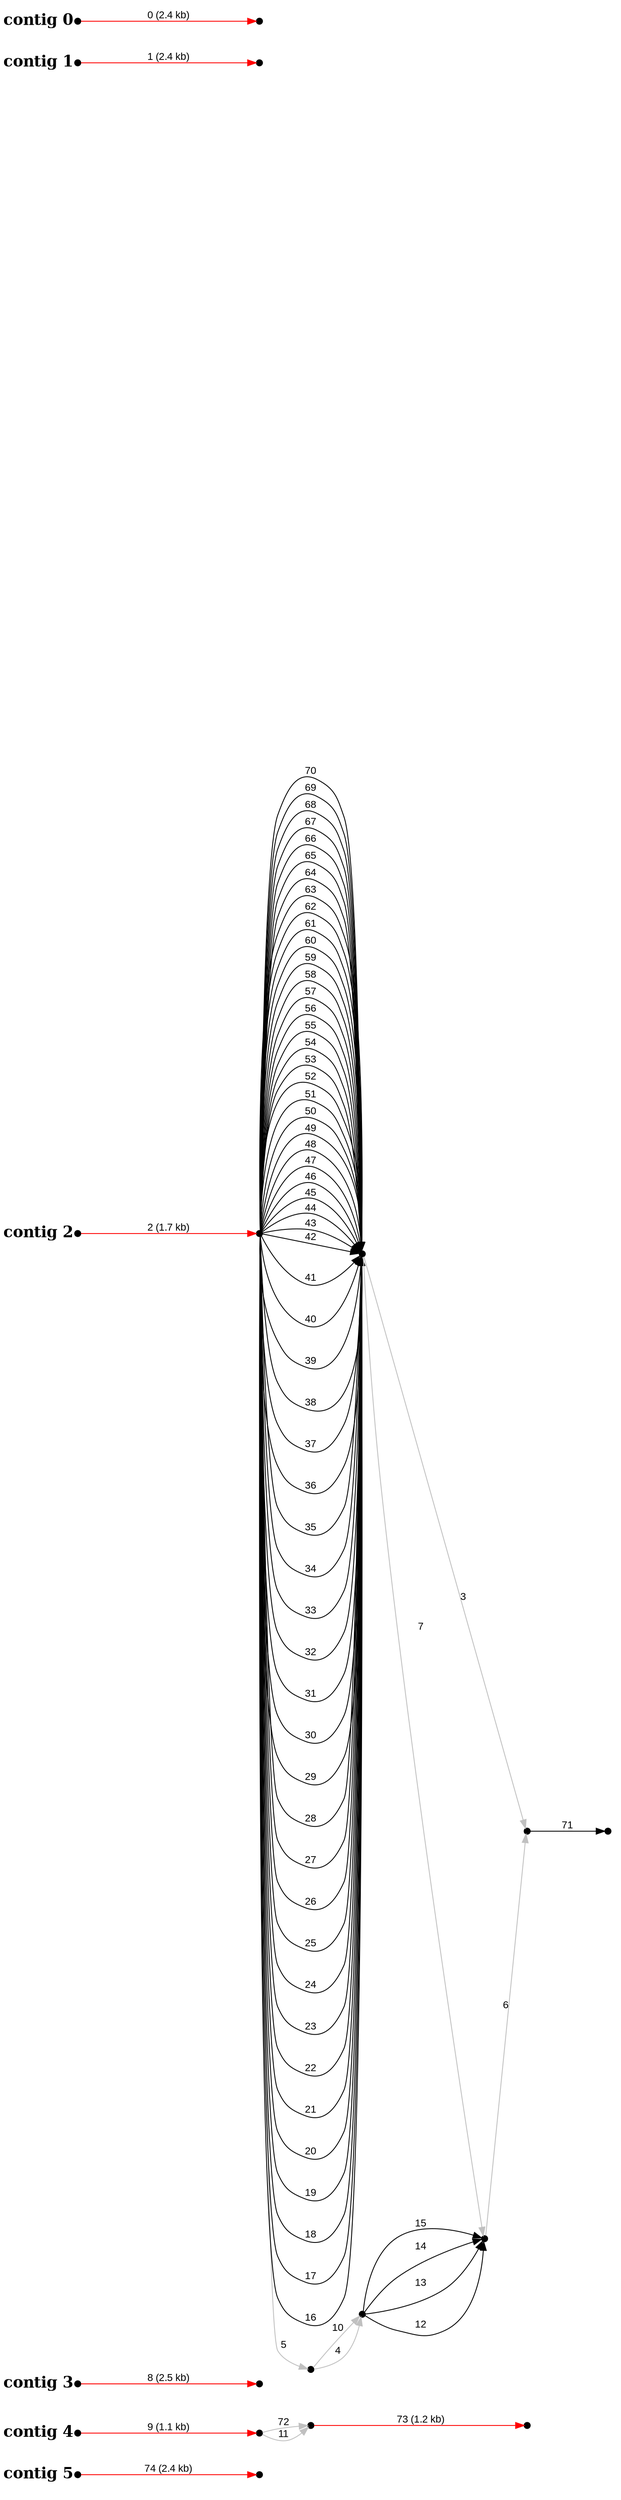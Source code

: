 digraph G {

node [width=0.1,height=0.1,fontsize=10,shape=point];
edge [fontsize=12,penwidth=1,arrowsize=1,fontname=Arial];
margin=1.0;
rankdir=LR;
labeljust=l;
margin=0;

subgraph cluster5 {
color=white;
19 -> 18 [minlen=4,color=red,label="74 (2.4 kb)",taillabel="contig 5",labelangle=180,weight=10000,labeldistance=5,labelfontsize=18,labelfontname="Times-Bold"];
}

subgraph cluster4 {
color=white;
14 -> 15 [minlen=4,color=red,label="9 (1.1 kb)",taillabel="contig 4",labelangle=180,weight=10000,labeldistance=5,labelfontsize=18,labelfontname="Times-Bold"];
15 -> 16 [minlen=1,color=gray,label="11"];
15 -> 16 [minlen=1,color=gray,label="72"];
16 -> 17 [minlen=4,color=red,label="73 (1.2 kb)"];
}

subgraph cluster3 {
color=white;
12 -> 13 [minlen=4,color=red,label="8 (2.5 kb)",taillabel="contig 3",labelangle=180,weight=10000,labeldistance=5,labelfontsize=18,labelfontname="Times-Bold"];
}

subgraph cluster2 {
color=white;
4 -> 8 [minlen=1,color=gray,label="5"];
4 -> 11 [minlen=2,color=black,label="16"];
4 -> 11 [minlen=2,color=black,label="17"];
4 -> 11 [minlen=2,color=black,label="18"];
4 -> 11 [minlen=2,color=black,label="19"];
4 -> 11 [minlen=2,color=black,label="20"];
4 -> 11 [minlen=2,color=black,label="21"];
4 -> 11 [minlen=2,color=black,label="22"];
4 -> 11 [minlen=2,color=black,label="23"];
4 -> 11 [minlen=2,color=black,label="24"];
4 -> 11 [minlen=2,color=black,label="25"];
4 -> 11 [minlen=2,color=black,label="26"];
4 -> 11 [minlen=2,color=black,label="27"];
4 -> 11 [minlen=2,color=black,label="28"];
4 -> 11 [minlen=2,color=black,label="29"];
4 -> 11 [minlen=2,color=black,label="30"];
4 -> 11 [minlen=2,color=black,label="31"];
4 -> 11 [minlen=2,color=black,label="32"];
4 -> 11 [minlen=2,color=black,label="33"];
4 -> 11 [minlen=2,color=black,label="34"];
4 -> 11 [minlen=2,color=black,label="35"];
4 -> 11 [minlen=2,color=black,label="36"];
4 -> 11 [minlen=2,color=black,label="37"];
4 -> 11 [minlen=2,color=black,label="38"];
4 -> 11 [minlen=2,color=black,label="39"];
4 -> 11 [minlen=2,color=black,label="40"];
4 -> 11 [minlen=2,color=black,label="41"];
4 -> 11 [minlen=2,color=black,label="42"];
4 -> 11 [minlen=2,color=black,label="43"];
4 -> 11 [minlen=2,color=black,label="44"];
4 -> 11 [minlen=2,color=black,label="45"];
4 -> 11 [minlen=2,color=black,label="46"];
4 -> 11 [minlen=2,color=black,label="47"];
4 -> 11 [minlen=2,color=black,label="48"];
4 -> 11 [minlen=2,color=black,label="49"];
4 -> 11 [minlen=2,color=black,label="50"];
4 -> 11 [minlen=2,color=black,label="51"];
4 -> 11 [minlen=2,color=black,label="52"];
4 -> 11 [minlen=2,color=black,label="53"];
4 -> 11 [minlen=2,color=black,label="54"];
4 -> 11 [minlen=2,color=black,label="55"];
4 -> 11 [minlen=2,color=black,label="56"];
4 -> 11 [minlen=2,color=black,label="57"];
4 -> 11 [minlen=2,color=black,label="58"];
4 -> 11 [minlen=2,color=black,label="59"];
4 -> 11 [minlen=2,color=black,label="60"];
4 -> 11 [minlen=2,color=black,label="61"];
4 -> 11 [minlen=2,color=black,label="62"];
4 -> 11 [minlen=2,color=black,label="63"];
4 -> 11 [minlen=2,color=black,label="64"];
4 -> 11 [minlen=2,color=black,label="65"];
4 -> 11 [minlen=2,color=black,label="66"];
4 -> 11 [minlen=2,color=black,label="67"];
4 -> 11 [minlen=2,color=black,label="68"];
4 -> 11 [minlen=2,color=black,label="69"];
4 -> 11 [minlen=2,color=black,label="70"];
5 -> 4 [minlen=4,color=red,label="2 (1.7 kb)",taillabel="contig 2",labelangle=180,weight=10000,labeldistance=5,labelfontsize=18,labelfontname="Times-Bold"];
7 -> 10 [minlen=2,color=black,label="12"];
7 -> 10 [minlen=2,color=black,label="13"];
7 -> 10 [minlen=2,color=black,label="14"];
7 -> 10 [minlen=2,color=black,label="15"];
8 -> 7 [minlen=1,color=gray,label="4"];
8 -> 7 [minlen=1,color=gray,label="10"];
9 -> 6 [minlen=2,color=black,label="71"];
10 -> 9 [minlen=1,color=gray,label="6"];
11 -> 9 [minlen=1,color=gray,label="3"];
11 -> 10 [minlen=1,color=gray,label="7"];
}

subgraph cluster1 {
color=white;
2 -> 3 [minlen=4,color=red,label="1 (2.4 kb)",taillabel="contig 1",labelangle=180,weight=10000,labeldistance=5,labelfontsize=18,labelfontname="Times-Bold"];
}

subgraph cluster0 {
color=white;
0 -> 1 [minlen=4,color=red,label="0 (2.4 kb)",taillabel="contig 0",labelangle=180,weight=10000,labeldistance=5,labelfontsize=18,labelfontname="Times-Bold"];
}

}
#done
